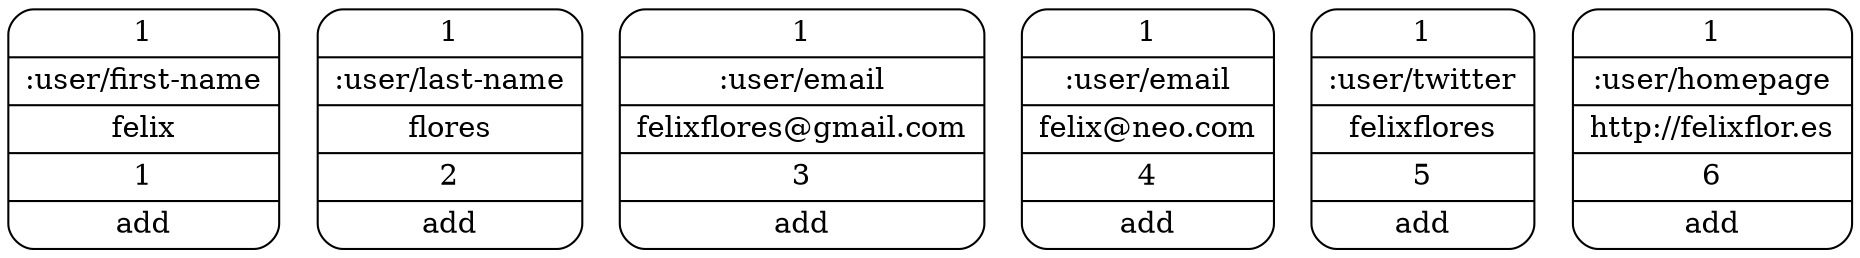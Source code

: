 digraph Schema {
  node [shape=record]
  "first-name" [label="{ 1 | :user/first-name | felix | 1 | add }" shape=Mrecord]
  "last-name" [label="{ 1 | :user/last-name | flores | 2 | add }" shape=Mrecord]
  email_0 [label="{ 1 | :user/email | felixflores@gmail.com | 3 | add }" shape=Mrecord]
  email_1 [label="{ 1 | :user/email | felix@neo.com | 4 | add }" shape=Mrecord]
  twitter [label="{ 1 | :user/twitter | felixflores | 5 | add }" shape=Mrecord]
  homepage [label="{ 1 | :user/homepage | http://felixflor.es | 6 | add }" shape=Mrecord]
}
